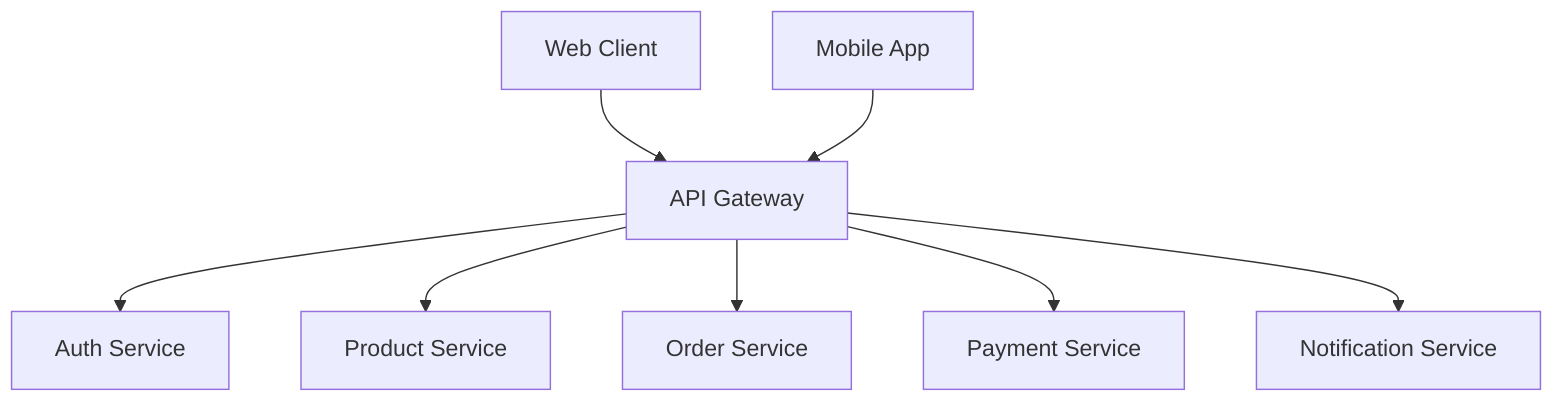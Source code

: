 graph TD
    WEB[Web Client] --> API[API Gateway]
    MOB[Mobile App] --> API
    API --> AUTH[Auth Service]
    API --> PROD[Product Service]
    API --> ORDER[Order Service]
    API --> PAYMENT[Payment Service]
    API --> NOTIFY[Notification Service]